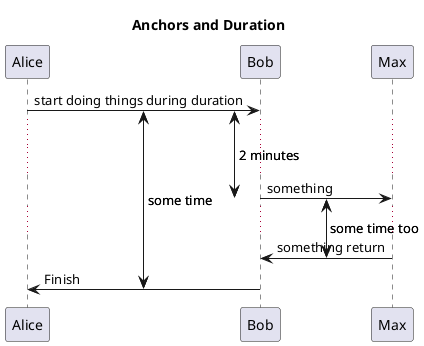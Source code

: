 @startuml

title Anchors and Duration

!pragma teoz true

{start} Alice -> Bob : start doing things during duration
...
...
{1} Bob -> Max : something
...
{2} Bob <- Max : something return

{end} Alice <- Bob : Finish

{start} <-> {end} : some time

{1} <-> {2} : some time too

{start} <-> {1} : 2 minutes

@enduml